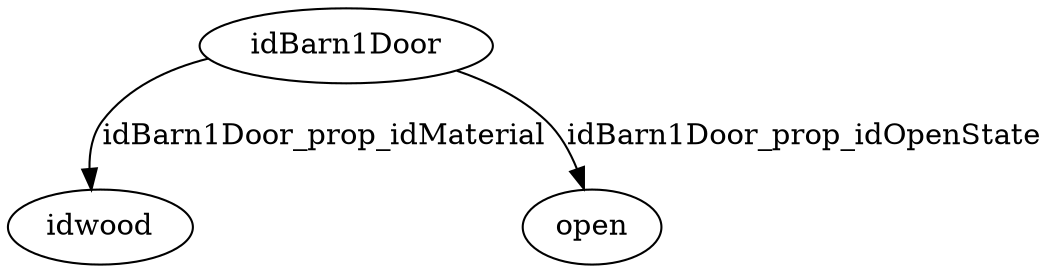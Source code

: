 strict digraph  {
idBarn1Door [node_type=entity_node, root=root];
idwood;
open;
idBarn1Door -> idwood  [edge_type=property, label=idBarn1Door_prop_idMaterial];
idBarn1Door -> open  [edge_type=property, label=idBarn1Door_prop_idOpenState];
}
